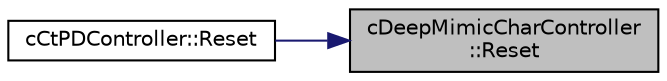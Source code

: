 digraph "cDeepMimicCharController::Reset"
{
 // LATEX_PDF_SIZE
  edge [fontname="Helvetica",fontsize="10",labelfontname="Helvetica",labelfontsize="10"];
  node [fontname="Helvetica",fontsize="10",shape=record];
  rankdir="RL";
  Node1 [label="cDeepMimicCharController\l::Reset",height=0.2,width=0.4,color="black", fillcolor="grey75", style="filled", fontcolor="black",tooltip=" "];
  Node1 -> Node2 [dir="back",color="midnightblue",fontsize="10",style="solid",fontname="Helvetica"];
  Node2 [label="cCtPDController::Reset",height=0.2,width=0.4,color="black", fillcolor="white", style="filled",URL="$classc_ct_p_d_controller.html#a1611427b0e4da1631da57af5bfa42a57",tooltip=" "];
}
